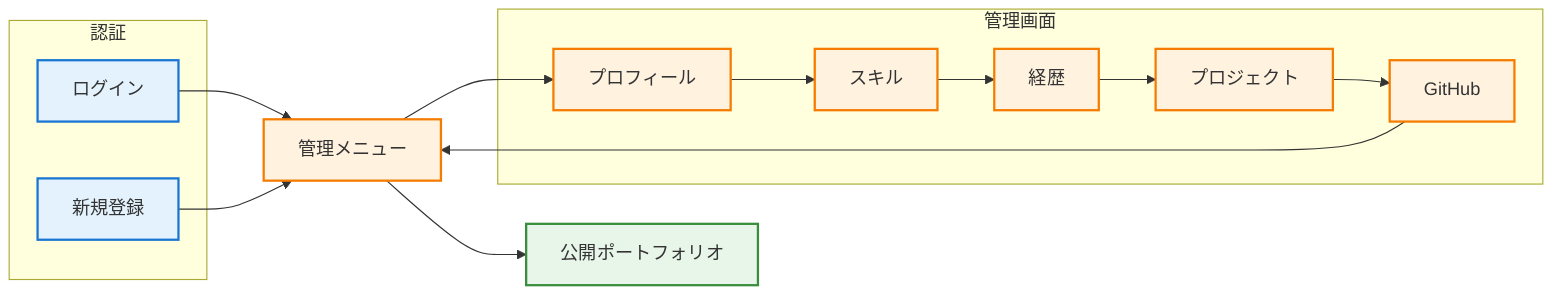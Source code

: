 flowchart LR
    %% 横向きのリニアフロー
    
    %% スタイル定義
    classDef auth fill:#e3f2fd,stroke:#1976d2,stroke-width:2px
    classDef manage fill:#fff3e0,stroke:#f57c00,stroke-width:2px
    classDef public fill:#e8f5e9,stroke:#388e3c,stroke-width:2px
    
    %% 認証 → 管理メニュー
    subgraph 認証
        Login[ログイン]:::auth
        Signup[新規登録]:::auth
    end
    
    Menu[管理メニュー]:::manage
    
    %% 管理画面フロー（ウィザード形式）
    subgraph 管理画面
        Profile[プロフィール]:::manage
        Skills[スキル]:::manage
        Experiences[経歴]:::manage
        Projects[プロジェクト]:::manage
        Github[GitHub]:::manage
    end
    
    Portfolio[公開ポートフォリオ]:::public
    
    %% フロー
    Login --> Menu
    Signup --> Menu
    Menu --> Profile
    Profile --> Skills
    Skills --> Experiences
    Experiences --> Projects
    Projects --> Github
    Github --> Menu
    Menu --> Portfolio